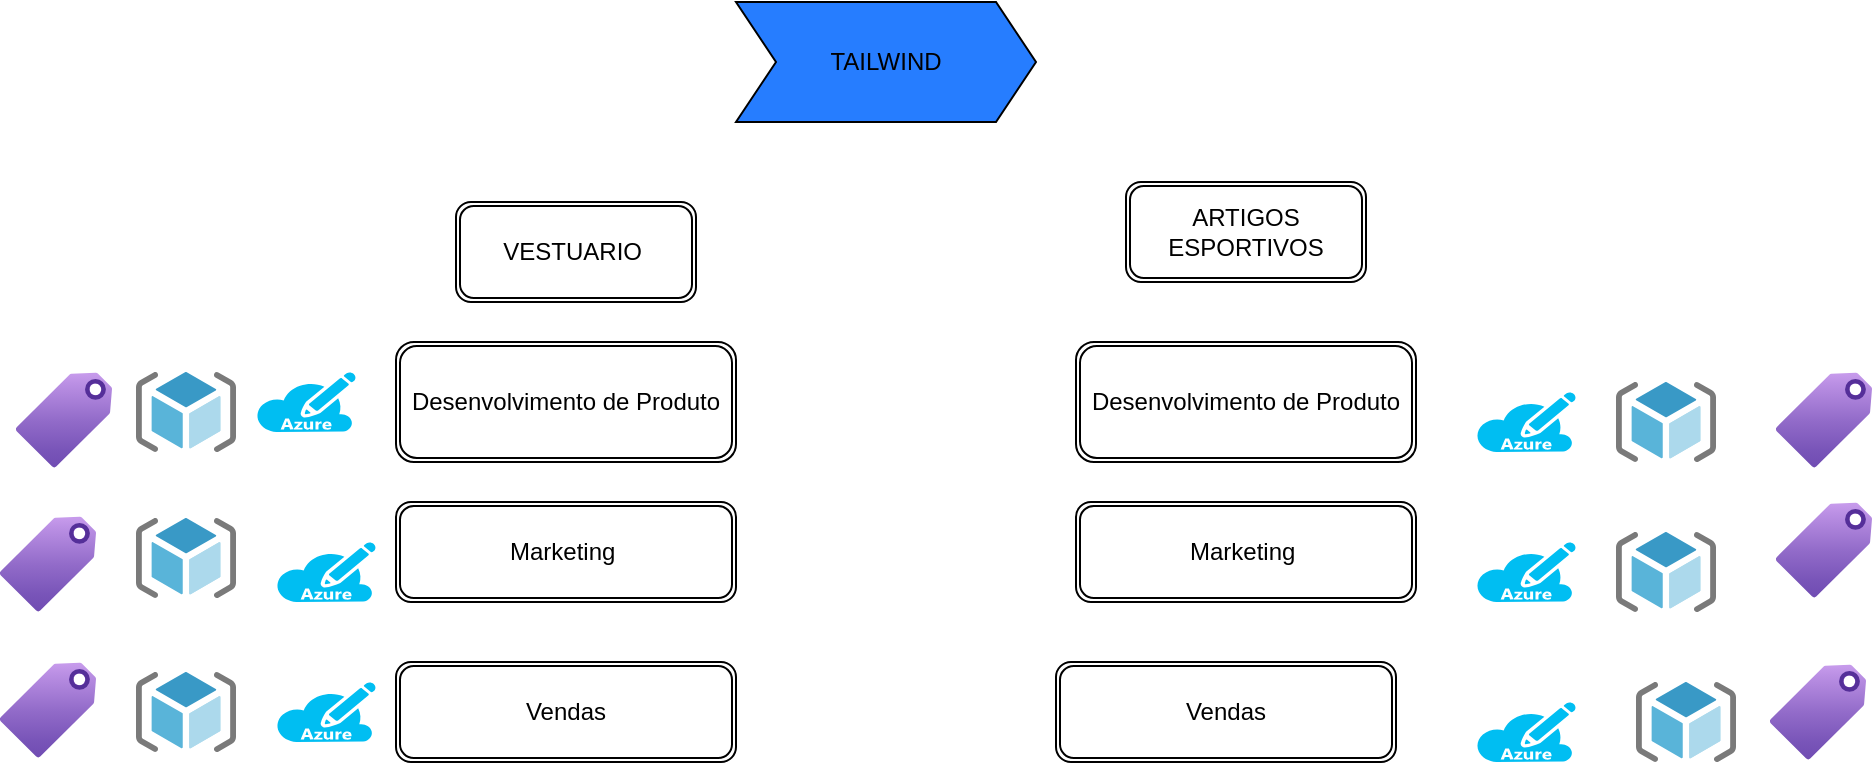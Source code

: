 <mxfile version="16.6.7" type="github">
  <diagram id="Vq2oE0FhyVLpCMWD0oKt" name="Page-1">
    <mxGraphModel dx="2249" dy="762" grid="1" gridSize="10" guides="1" tooltips="1" connect="1" arrows="1" fold="1" page="1" pageScale="1" pageWidth="827" pageHeight="1169" math="0" shadow="0">
      <root>
        <mxCell id="0" />
        <mxCell id="1" parent="0" />
        <mxCell id="Xk1gGYZRZMBfakvz1HwP-1" value="" style="verticalLabelPosition=bottom;html=1;verticalAlign=top;align=center;strokeColor=none;fillColor=#00BEF2;shape=mxgraph.azure.azure_subscription;" vertex="1" parent="1">
          <mxGeometry x="80" y="295" width="50" height="30" as="geometry" />
        </mxCell>
        <mxCell id="Xk1gGYZRZMBfakvz1HwP-4" value="VESTUARIO&lt;span style=&quot;white-space: pre&quot;&gt;	&lt;/span&gt;" style="shape=ext;double=1;rounded=1;whiteSpace=wrap;html=1;" vertex="1" parent="1">
          <mxGeometry x="180" y="210" width="120" height="50" as="geometry" />
        </mxCell>
        <mxCell id="Xk1gGYZRZMBfakvz1HwP-5" value="ARTIGOS ESPORTIVOS" style="shape=ext;double=1;rounded=1;whiteSpace=wrap;html=1;" vertex="1" parent="1">
          <mxGeometry x="515" y="200" width="120" height="50" as="geometry" />
        </mxCell>
        <mxCell id="Xk1gGYZRZMBfakvz1HwP-6" value="TAILWIND" style="shape=step;perimeter=stepPerimeter;whiteSpace=wrap;html=1;fixedSize=1;fillColor=#267DFF;" vertex="1" parent="1">
          <mxGeometry x="320" y="110" width="150" height="60" as="geometry" />
        </mxCell>
        <mxCell id="Xk1gGYZRZMBfakvz1HwP-12" value="Vendas" style="shape=ext;double=1;rounded=1;whiteSpace=wrap;html=1;" vertex="1" parent="1">
          <mxGeometry x="150" y="440" width="170" height="50" as="geometry" />
        </mxCell>
        <mxCell id="Xk1gGYZRZMBfakvz1HwP-13" value="Marketing&amp;nbsp;" style="shape=ext;double=1;rounded=1;whiteSpace=wrap;html=1;" vertex="1" parent="1">
          <mxGeometry x="150" y="360" width="170" height="50" as="geometry" />
        </mxCell>
        <mxCell id="Xk1gGYZRZMBfakvz1HwP-14" value="Desenvolvimento de Produto" style="shape=ext;double=1;rounded=1;whiteSpace=wrap;html=1;" vertex="1" parent="1">
          <mxGeometry x="150" y="280" width="170" height="60" as="geometry" />
        </mxCell>
        <mxCell id="Xk1gGYZRZMBfakvz1HwP-15" style="edgeStyle=orthogonalEdgeStyle;rounded=0;orthogonalLoop=1;jettySize=auto;html=1;exitX=0.5;exitY=1;exitDx=0;exitDy=0;" edge="1" parent="1" source="Xk1gGYZRZMBfakvz1HwP-14" target="Xk1gGYZRZMBfakvz1HwP-14">
          <mxGeometry relative="1" as="geometry" />
        </mxCell>
        <mxCell id="Xk1gGYZRZMBfakvz1HwP-16" value="Desenvolvimento de Produto" style="shape=ext;double=1;rounded=1;whiteSpace=wrap;html=1;" vertex="1" parent="1">
          <mxGeometry x="490" y="280" width="170" height="60" as="geometry" />
        </mxCell>
        <mxCell id="Xk1gGYZRZMBfakvz1HwP-19" style="edgeStyle=orthogonalEdgeStyle;rounded=0;orthogonalLoop=1;jettySize=auto;html=1;exitX=0.5;exitY=0;exitDx=0;exitDy=0;" edge="1" parent="1" source="Xk1gGYZRZMBfakvz1HwP-17">
          <mxGeometry relative="1" as="geometry">
            <mxPoint x="565" y="390" as="targetPoint" />
          </mxGeometry>
        </mxCell>
        <mxCell id="Xk1gGYZRZMBfakvz1HwP-17" value="Marketing&amp;nbsp;" style="shape=ext;double=1;rounded=1;whiteSpace=wrap;html=1;" vertex="1" parent="1">
          <mxGeometry x="490" y="360" width="170" height="50" as="geometry" />
        </mxCell>
        <mxCell id="Xk1gGYZRZMBfakvz1HwP-18" value="Vendas" style="shape=ext;double=1;rounded=1;whiteSpace=wrap;html=1;" vertex="1" parent="1">
          <mxGeometry x="480" y="440" width="170" height="50" as="geometry" />
        </mxCell>
        <mxCell id="Xk1gGYZRZMBfakvz1HwP-21" value="" style="verticalLabelPosition=bottom;html=1;verticalAlign=top;align=center;strokeColor=none;fillColor=#00BEF2;shape=mxgraph.azure.azure_subscription;" vertex="1" parent="1">
          <mxGeometry x="90" y="450" width="50" height="30" as="geometry" />
        </mxCell>
        <mxCell id="Xk1gGYZRZMBfakvz1HwP-23" value="" style="verticalLabelPosition=bottom;html=1;verticalAlign=top;align=center;strokeColor=none;fillColor=#00BEF2;shape=mxgraph.azure.azure_subscription;" vertex="1" parent="1">
          <mxGeometry x="90" y="380" width="50" height="30" as="geometry" />
        </mxCell>
        <mxCell id="Xk1gGYZRZMBfakvz1HwP-24" value="" style="verticalLabelPosition=bottom;html=1;verticalAlign=top;align=center;strokeColor=none;fillColor=#00BEF2;shape=mxgraph.azure.azure_subscription;" vertex="1" parent="1">
          <mxGeometry x="690" y="460" width="50" height="30" as="geometry" />
        </mxCell>
        <mxCell id="Xk1gGYZRZMBfakvz1HwP-25" value="" style="verticalLabelPosition=bottom;html=1;verticalAlign=top;align=center;strokeColor=none;fillColor=#00BEF2;shape=mxgraph.azure.azure_subscription;" vertex="1" parent="1">
          <mxGeometry x="690" y="305" width="50" height="30" as="geometry" />
        </mxCell>
        <mxCell id="Xk1gGYZRZMBfakvz1HwP-26" value="" style="verticalLabelPosition=bottom;html=1;verticalAlign=top;align=center;strokeColor=none;fillColor=#00BEF2;shape=mxgraph.azure.azure_subscription;" vertex="1" parent="1">
          <mxGeometry x="690" y="380" width="50" height="30" as="geometry" />
        </mxCell>
        <mxCell id="Xk1gGYZRZMBfakvz1HwP-27" value="" style="sketch=0;aspect=fixed;html=1;points=[];align=center;image;fontSize=12;image=img/lib/mscae/ResourceGroup.svg;fillColor=#267DFF;" vertex="1" parent="1">
          <mxGeometry x="20" y="295" width="50" height="40" as="geometry" />
        </mxCell>
        <mxCell id="Xk1gGYZRZMBfakvz1HwP-28" value="" style="sketch=0;aspect=fixed;html=1;points=[];align=center;image;fontSize=12;image=img/lib/mscae/ResourceGroup.svg;fillColor=#267DFF;" vertex="1" parent="1">
          <mxGeometry x="760" y="300" width="50" height="40" as="geometry" />
        </mxCell>
        <mxCell id="Xk1gGYZRZMBfakvz1HwP-29" value="" style="sketch=0;aspect=fixed;html=1;points=[];align=center;image;fontSize=12;image=img/lib/mscae/ResourceGroup.svg;fillColor=#267DFF;" vertex="1" parent="1">
          <mxGeometry x="20" y="368" width="50" height="40" as="geometry" />
        </mxCell>
        <mxCell id="Xk1gGYZRZMBfakvz1HwP-30" value="" style="sketch=0;aspect=fixed;html=1;points=[];align=center;image;fontSize=12;image=img/lib/mscae/ResourceGroup.svg;fillColor=#267DFF;" vertex="1" parent="1">
          <mxGeometry x="20" y="445" width="50" height="40" as="geometry" />
        </mxCell>
        <mxCell id="Xk1gGYZRZMBfakvz1HwP-31" value="" style="sketch=0;aspect=fixed;html=1;points=[];align=center;image;fontSize=12;image=img/lib/mscae/ResourceGroup.svg;fillColor=#267DFF;" vertex="1" parent="1">
          <mxGeometry x="760" y="375" width="50" height="40" as="geometry" />
        </mxCell>
        <mxCell id="Xk1gGYZRZMBfakvz1HwP-32" value="" style="sketch=0;aspect=fixed;html=1;points=[];align=center;image;fontSize=12;image=img/lib/mscae/ResourceGroup.svg;fillColor=#267DFF;" vertex="1" parent="1">
          <mxGeometry x="770" y="450" width="50" height="40" as="geometry" />
        </mxCell>
        <mxCell id="Xk1gGYZRZMBfakvz1HwP-33" value="" style="aspect=fixed;html=1;points=[];align=center;image;fontSize=12;image=img/lib/azure2/general/Tag.svg;fillColor=#267DFF;" vertex="1" parent="1">
          <mxGeometry x="-40" y="295" width="48" height="48" as="geometry" />
        </mxCell>
        <mxCell id="Xk1gGYZRZMBfakvz1HwP-34" value="" style="aspect=fixed;html=1;points=[];align=center;image;fontSize=12;image=img/lib/azure2/general/Tag.svg;fillColor=#267DFF;" vertex="1" parent="1">
          <mxGeometry x="-48" y="367" width="48" height="48" as="geometry" />
        </mxCell>
        <mxCell id="Xk1gGYZRZMBfakvz1HwP-35" value="" style="aspect=fixed;html=1;points=[];align=center;image;fontSize=12;image=img/lib/azure2/general/Tag.svg;fillColor=#267DFF;" vertex="1" parent="1">
          <mxGeometry x="-48" y="440" width="48" height="48" as="geometry" />
        </mxCell>
        <mxCell id="Xk1gGYZRZMBfakvz1HwP-36" value="" style="aspect=fixed;html=1;points=[];align=center;image;fontSize=12;image=img/lib/azure2/general/Tag.svg;fillColor=#267DFF;" vertex="1" parent="1">
          <mxGeometry x="840" y="295" width="48" height="48" as="geometry" />
        </mxCell>
        <mxCell id="Xk1gGYZRZMBfakvz1HwP-37" value="" style="aspect=fixed;html=1;points=[];align=center;image;fontSize=12;image=img/lib/azure2/general/Tag.svg;fillColor=#267DFF;" vertex="1" parent="1">
          <mxGeometry x="840" y="360" width="48" height="48" as="geometry" />
        </mxCell>
        <mxCell id="Xk1gGYZRZMBfakvz1HwP-38" value="" style="aspect=fixed;html=1;points=[];align=center;image;fontSize=12;image=img/lib/azure2/general/Tag.svg;fillColor=#267DFF;" vertex="1" parent="1">
          <mxGeometry x="837" y="441" width="48" height="48" as="geometry" />
        </mxCell>
      </root>
    </mxGraphModel>
  </diagram>
</mxfile>
